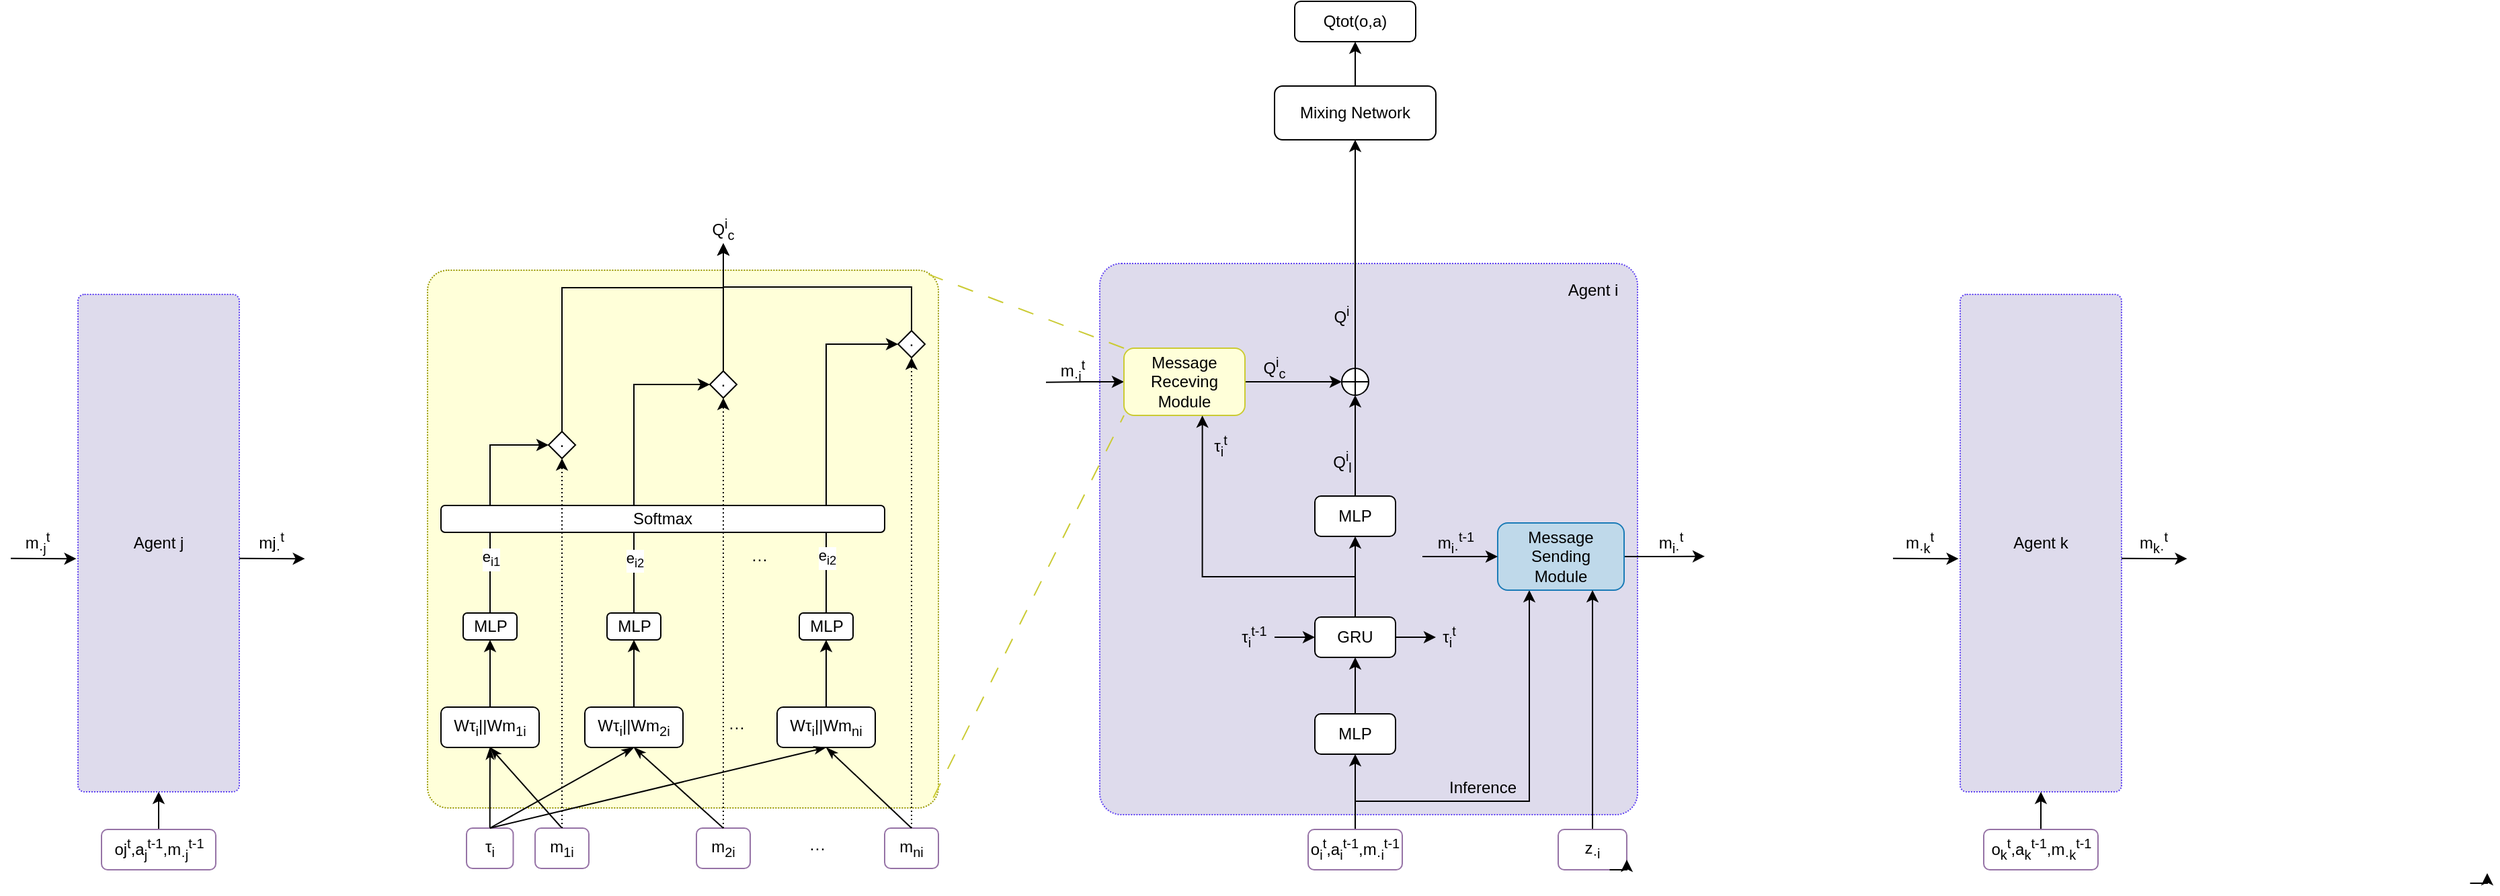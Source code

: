 <mxfile version="24.8.0">
  <diagram name="第 1 页" id="IS1YIhIyGcCp1zh6kRXE">
    <mxGraphModel dx="1442" dy="1559" grid="1" gridSize="10" guides="1" tooltips="1" connect="1" arrows="1" fold="1" page="1" pageScale="1" pageWidth="827" pageHeight="1169" math="0" shadow="0">
      <root>
        <mxCell id="0" />
        <mxCell id="1" parent="0" />
        <mxCell id="eI0VBQEDJUcGqaeWiOvq-114" value="" style="rounded=1;whiteSpace=wrap;html=1;strokeColor=#5e40f2;align=center;verticalAlign=middle;fontFamily=Helvetica;fontSize=12;resizable=1;fillColor=#dedbec;shadow=0;glass=0;arcSize=4;dashed=1;dashPattern=1 1;" vertex="1" parent="1">
          <mxGeometry x="40" y="140" width="400" height="410" as="geometry" />
        </mxCell>
        <mxCell id="eI0VBQEDJUcGqaeWiOvq-105" value="" style="rounded=1;whiteSpace=wrap;html=1;strokeColor=#999900;align=center;verticalAlign=middle;fontFamily=Helvetica;fontSize=12;resizable=1;fillColor=#ffffd9;shadow=0;glass=0;arcSize=4;dashed=1;dashPattern=1 1;" vertex="1" parent="1">
          <mxGeometry x="-460" y="145" width="380" height="400" as="geometry" />
        </mxCell>
        <mxCell id="eI0VBQEDJUcGqaeWiOvq-95" value="" style="endArrow=classic;html=1;rounded=0;exitX=0.5;exitY=0;exitDx=0;exitDy=0;entryX=0;entryY=0.5;entryDx=0;entryDy=0;edgeStyle=orthogonalEdgeStyle;" edge="1" parent="1" source="eI0VBQEDJUcGqaeWiOvq-76" target="eI0VBQEDJUcGqaeWiOvq-89">
          <mxGeometry relative="1" as="geometry">
            <mxPoint x="-200.03" y="350" as="sourcePoint" />
            <mxPoint x="-144.03" y="180" as="targetPoint" />
          </mxGeometry>
        </mxCell>
        <mxCell id="eI0VBQEDJUcGqaeWiOvq-96" value="e&lt;sub&gt;i2&lt;/sub&gt;" style="edgeLabel;resizable=0;html=1;;align=center;verticalAlign=middle;" connectable="0" vertex="1" parent="eI0VBQEDJUcGqaeWiOvq-95">
          <mxGeometry relative="1" as="geometry">
            <mxPoint y="86" as="offset" />
          </mxGeometry>
        </mxCell>
        <mxCell id="eI0VBQEDJUcGqaeWiOvq-91" value="" style="endArrow=classic;html=1;rounded=0;exitX=0.5;exitY=0;exitDx=0;exitDy=0;entryX=0;entryY=0.5;entryDx=0;entryDy=0;edgeStyle=orthogonalEdgeStyle;" edge="1" parent="1" source="eI0VBQEDJUcGqaeWiOvq-75" target="eI0VBQEDJUcGqaeWiOvq-90">
          <mxGeometry relative="1" as="geometry">
            <mxPoint x="-330.03" y="279.47" as="sourcePoint" />
            <mxPoint x="-287.03" y="154.47" as="targetPoint" />
          </mxGeometry>
        </mxCell>
        <mxCell id="eI0VBQEDJUcGqaeWiOvq-92" value="e&lt;sub&gt;i2&lt;/sub&gt;" style="edgeLabel;resizable=0;html=1;;align=center;verticalAlign=middle;" connectable="0" vertex="1" parent="eI0VBQEDJUcGqaeWiOvq-91">
          <mxGeometry relative="1" as="geometry">
            <mxPoint y="74" as="offset" />
          </mxGeometry>
        </mxCell>
        <mxCell id="eI0VBQEDJUcGqaeWiOvq-8" style="edgeStyle=orthogonalEdgeStyle;rounded=0;orthogonalLoop=1;jettySize=auto;html=1;exitX=0.5;exitY=0;exitDx=0;exitDy=0;entryX=0.5;entryY=1;entryDx=0;entryDy=0;" edge="1" parent="1" source="eI0VBQEDJUcGqaeWiOvq-1" target="eI0VBQEDJUcGqaeWiOvq-4">
          <mxGeometry relative="1" as="geometry" />
        </mxCell>
        <mxCell id="eI0VBQEDJUcGqaeWiOvq-1" value="MLP" style="rounded=1;whiteSpace=wrap;html=1;" vertex="1" parent="1">
          <mxGeometry x="200" y="475" width="60" height="30" as="geometry" />
        </mxCell>
        <mxCell id="eI0VBQEDJUcGqaeWiOvq-9" style="edgeStyle=orthogonalEdgeStyle;rounded=0;orthogonalLoop=1;jettySize=auto;html=1;exitX=0.5;exitY=0;exitDx=0;exitDy=0;entryX=0.5;entryY=1;entryDx=0;entryDy=0;" edge="1" parent="1" source="eI0VBQEDJUcGqaeWiOvq-4" target="eI0VBQEDJUcGqaeWiOvq-19">
          <mxGeometry relative="1" as="geometry">
            <mxPoint x="230" y="363" as="targetPoint" />
          </mxGeometry>
        </mxCell>
        <mxCell id="eI0VBQEDJUcGqaeWiOvq-4" value="GRU" style="rounded=1;whiteSpace=wrap;html=1;" vertex="1" parent="1">
          <mxGeometry x="200" y="403" width="60" height="30" as="geometry" />
        </mxCell>
        <mxCell id="eI0VBQEDJUcGqaeWiOvq-7" value="" style="endArrow=classic;html=1;rounded=0;entryX=0.5;entryY=1;entryDx=0;entryDy=0;" edge="1" parent="1" source="eI0VBQEDJUcGqaeWiOvq-6" target="eI0VBQEDJUcGqaeWiOvq-1">
          <mxGeometry width="50" height="50" relative="1" as="geometry">
            <mxPoint x="230" y="600" as="sourcePoint" />
            <mxPoint x="280" y="550" as="targetPoint" />
            <Array as="points">
              <mxPoint x="230" y="540" />
            </Array>
          </mxGeometry>
        </mxCell>
        <mxCell id="eI0VBQEDJUcGqaeWiOvq-122" style="edgeStyle=orthogonalEdgeStyle;rounded=0;orthogonalLoop=1;jettySize=auto;html=1;exitX=0.5;exitY=0;exitDx=0;exitDy=0;entryX=0.25;entryY=1;entryDx=0;entryDy=0;fontFamily=Helvetica;fontSize=12;fontColor=default;resizable=1;" edge="1" parent="1" source="eI0VBQEDJUcGqaeWiOvq-6" target="eI0VBQEDJUcGqaeWiOvq-31">
          <mxGeometry relative="1" as="geometry">
            <Array as="points">
              <mxPoint x="230" y="540" />
              <mxPoint x="360" y="540" />
            </Array>
          </mxGeometry>
        </mxCell>
        <mxCell id="eI0VBQEDJUcGqaeWiOvq-6" value="o&lt;sub&gt;i&lt;/sub&gt;&lt;sup&gt;t&lt;/sup&gt;,a&lt;sub&gt;i&lt;/sub&gt;&lt;sup&gt;t-1&lt;/sup&gt;,m&lt;sub&gt;·i&lt;/sub&gt;&lt;sup&gt;t-1&lt;/sup&gt;" style="text;html=1;align=center;verticalAlign=middle;whiteSpace=wrap;rounded=1;fillColor=none;strokeColor=#9673a6;" vertex="1" parent="1">
          <mxGeometry x="195" y="561" width="70" height="30" as="geometry" />
        </mxCell>
        <mxCell id="eI0VBQEDJUcGqaeWiOvq-115" style="edgeStyle=orthogonalEdgeStyle;rounded=0;orthogonalLoop=1;jettySize=auto;html=1;exitX=0.5;exitY=0;exitDx=0;exitDy=0;entryX=0.5;entryY=1;entryDx=0;entryDy=0;fontFamily=Helvetica;fontSize=12;fontColor=default;resizable=1;" edge="1" parent="1" source="eI0VBQEDJUcGqaeWiOvq-19" target="eI0VBQEDJUcGqaeWiOvq-40">
          <mxGeometry relative="1" as="geometry" />
        </mxCell>
        <mxCell id="eI0VBQEDJUcGqaeWiOvq-19" value="MLP" style="rounded=1;whiteSpace=wrap;html=1;" vertex="1" parent="1">
          <mxGeometry x="200" y="313" width="60" height="30" as="geometry" />
        </mxCell>
        <mxCell id="eI0VBQEDJUcGqaeWiOvq-26" style="edgeStyle=orthogonalEdgeStyle;rounded=0;orthogonalLoop=1;jettySize=auto;html=1;exitX=0.5;exitY=0;exitDx=0;exitDy=0;" edge="1" parent="1" source="eI0VBQEDJUcGqaeWiOvq-23" target="eI0VBQEDJUcGqaeWiOvq-25">
          <mxGeometry relative="1" as="geometry" />
        </mxCell>
        <mxCell id="eI0VBQEDJUcGqaeWiOvq-23" value="Mixing Network" style="rounded=1;whiteSpace=wrap;html=1;" vertex="1" parent="1">
          <mxGeometry x="170" y="8" width="120" height="40" as="geometry" />
        </mxCell>
        <mxCell id="eI0VBQEDJUcGqaeWiOvq-25" value="Qtot(o,a)" style="rounded=1;whiteSpace=wrap;html=1;" vertex="1" parent="1">
          <mxGeometry x="185" y="-55" width="90" height="30" as="geometry" />
        </mxCell>
        <mxCell id="eI0VBQEDJUcGqaeWiOvq-27" value="" style="endArrow=classic;html=1;rounded=0;entryX=0;entryY=0.5;entryDx=0;entryDy=0;exitX=1;exitY=0.5;exitDx=0;exitDy=0;" edge="1" parent="1" source="eI0VBQEDJUcGqaeWiOvq-29" target="eI0VBQEDJUcGqaeWiOvq-4">
          <mxGeometry width="50" height="50" relative="1" as="geometry">
            <mxPoint x="140" y="417.71" as="sourcePoint" />
            <mxPoint x="200" y="418" as="targetPoint" />
          </mxGeometry>
        </mxCell>
        <mxCell id="eI0VBQEDJUcGqaeWiOvq-28" value="" style="endArrow=classic;html=1;rounded=0;exitX=1;exitY=0.5;exitDx=0;exitDy=0;entryX=0;entryY=0.5;entryDx=0;entryDy=0;" edge="1" parent="1" source="eI0VBQEDJUcGqaeWiOvq-4" target="eI0VBQEDJUcGqaeWiOvq-100">
          <mxGeometry width="50" height="50" relative="1" as="geometry">
            <mxPoint x="275" y="417.71" as="sourcePoint" />
            <mxPoint x="290" y="418" as="targetPoint" />
          </mxGeometry>
        </mxCell>
        <mxCell id="eI0VBQEDJUcGqaeWiOvq-29" value="τ&lt;sub&gt;i&lt;/sub&gt;&lt;sup&gt;t-1&lt;/sup&gt;" style="text;html=1;align=center;verticalAlign=middle;whiteSpace=wrap;rounded=0;" vertex="1" parent="1">
          <mxGeometry x="140" y="403" width="30" height="30" as="geometry" />
        </mxCell>
        <mxCell id="eI0VBQEDJUcGqaeWiOvq-63" style="edgeStyle=orthogonalEdgeStyle;rounded=0;orthogonalLoop=1;jettySize=auto;html=1;exitX=0.5;exitY=0;exitDx=0;exitDy=0;entryX=0.5;entryY=1;entryDx=0;entryDy=0;endArrow=classicThin;endFill=1;" edge="1" parent="1" source="eI0VBQEDJUcGqaeWiOvq-30" target="eI0VBQEDJUcGqaeWiOvq-57">
          <mxGeometry relative="1" as="geometry" />
        </mxCell>
        <mxCell id="eI0VBQEDJUcGqaeWiOvq-30" value="τ&lt;sub&gt;i&lt;/sub&gt;" style="text;html=1;align=center;verticalAlign=middle;whiteSpace=wrap;rounded=1;fillColor=none;strokeColor=#9673a6;" vertex="1" parent="1">
          <mxGeometry x="-431" y="560" width="34.75" height="30" as="geometry" />
        </mxCell>
        <mxCell id="eI0VBQEDJUcGqaeWiOvq-127" style="edgeStyle=orthogonalEdgeStyle;rounded=0;orthogonalLoop=1;jettySize=auto;html=1;exitX=1;exitY=0.5;exitDx=0;exitDy=0;fontFamily=Helvetica;fontSize=12;fontColor=default;resizable=1;" edge="1" parent="1" source="eI0VBQEDJUcGqaeWiOvq-31">
          <mxGeometry relative="1" as="geometry">
            <mxPoint x="490" y="357.857" as="targetPoint" />
          </mxGeometry>
        </mxCell>
        <mxCell id="eI0VBQEDJUcGqaeWiOvq-31" value="Message&lt;br&gt;Sending&lt;br&gt;Module" style="rounded=1;whiteSpace=wrap;html=1;fillColor=#bfd9ea;strokeColor=#1a7bb7;" vertex="1" parent="1">
          <mxGeometry x="336" y="333" width="94" height="50" as="geometry" />
        </mxCell>
        <mxCell id="eI0VBQEDJUcGqaeWiOvq-37" style="edgeStyle=orthogonalEdgeStyle;rounded=0;orthogonalLoop=1;jettySize=auto;html=1;exitX=1;exitY=0.5;exitDx=0;exitDy=0;entryX=0;entryY=0.5;entryDx=0;entryDy=0;" edge="1" parent="1" source="eI0VBQEDJUcGqaeWiOvq-36" target="eI0VBQEDJUcGqaeWiOvq-40">
          <mxGeometry relative="1" as="geometry">
            <mxPoint x="185.0" y="263" as="targetPoint" />
          </mxGeometry>
        </mxCell>
        <mxCell id="eI0VBQEDJUcGqaeWiOvq-112" style="rounded=0;orthogonalLoop=1;jettySize=auto;html=1;exitX=0;exitY=0;exitDx=0;exitDy=0;fontFamily=Helvetica;fontSize=12;fontColor=default;resizable=1;endArrow=none;endFill=0;strokeColor=#cbcb34;dashed=1;dashPattern=12 12;entryX=0.981;entryY=0.008;entryDx=0;entryDy=0;entryPerimeter=0;" edge="1" parent="1" source="eI0VBQEDJUcGqaeWiOvq-36" target="eI0VBQEDJUcGqaeWiOvq-105">
          <mxGeometry relative="1" as="geometry">
            <mxPoint x="-100" y="100" as="targetPoint" />
          </mxGeometry>
        </mxCell>
        <mxCell id="eI0VBQEDJUcGqaeWiOvq-128" style="edgeStyle=orthogonalEdgeStyle;rounded=0;orthogonalLoop=1;jettySize=auto;html=1;exitX=0;exitY=0.5;exitDx=0;exitDy=0;fontFamily=Helvetica;fontSize=12;fontColor=default;resizable=1;endArrow=none;endFill=0;startArrow=classic;startFill=1;" edge="1" parent="1" source="eI0VBQEDJUcGqaeWiOvq-36">
          <mxGeometry relative="1" as="geometry">
            <mxPoint y="228.333" as="targetPoint" />
          </mxGeometry>
        </mxCell>
        <mxCell id="eI0VBQEDJUcGqaeWiOvq-36" value="Message&lt;br&gt;Receving&lt;br&gt;Module" style="rounded=1;whiteSpace=wrap;html=1;fillColor=#ffffd9;strokeColor=#cbcb34;" vertex="1" parent="1">
          <mxGeometry x="58" y="203" width="90" height="50" as="geometry" />
        </mxCell>
        <mxCell id="eI0VBQEDJUcGqaeWiOvq-38" value="Q&lt;sup&gt;i&lt;/sup&gt;&lt;sub&gt;c&lt;/sub&gt;" style="text;html=1;align=center;verticalAlign=middle;whiteSpace=wrap;rounded=0;" vertex="1" parent="1">
          <mxGeometry x="140" y="203" width="60" height="30" as="geometry" />
        </mxCell>
        <mxCell id="eI0VBQEDJUcGqaeWiOvq-39" value="τ&lt;sub&gt;i&lt;/sub&gt;&lt;sup&gt;t&lt;/sup&gt;" style="text;html=1;align=center;verticalAlign=middle;whiteSpace=wrap;rounded=0;" vertex="1" parent="1">
          <mxGeometry x="120" y="263" width="20" height="25" as="geometry" />
        </mxCell>
        <mxCell id="eI0VBQEDJUcGqaeWiOvq-116" style="edgeStyle=orthogonalEdgeStyle;rounded=0;orthogonalLoop=1;jettySize=auto;html=1;exitX=0.5;exitY=0;exitDx=0;exitDy=0;entryX=0.5;entryY=1;entryDx=0;entryDy=0;fontFamily=Helvetica;fontSize=12;fontColor=default;resizable=1;" edge="1" parent="1" source="eI0VBQEDJUcGqaeWiOvq-40" target="eI0VBQEDJUcGqaeWiOvq-23">
          <mxGeometry relative="1" as="geometry" />
        </mxCell>
        <mxCell id="eI0VBQEDJUcGqaeWiOvq-40" value="" style="shape=orEllipse;perimeter=ellipsePerimeter;whiteSpace=wrap;html=1;backgroundOutline=1;" vertex="1" parent="1">
          <mxGeometry x="220" y="218" width="20" height="20" as="geometry" />
        </mxCell>
        <mxCell id="eI0VBQEDJUcGqaeWiOvq-41" value="Q&lt;sup&gt;i&lt;/sup&gt;&lt;sub&gt;l&lt;/sub&gt;" style="text;html=1;align=center;verticalAlign=middle;whiteSpace=wrap;rounded=0;" vertex="1" parent="1">
          <mxGeometry x="207.5" y="273" width="25" height="30" as="geometry" />
        </mxCell>
        <mxCell id="eI0VBQEDJUcGqaeWiOvq-44" value="Q&lt;sup&gt;i&lt;/sup&gt;" style="text;html=1;align=center;verticalAlign=middle;whiteSpace=wrap;rounded=0;" vertex="1" parent="1">
          <mxGeometry x="190" y="163" width="60" height="30" as="geometry" />
        </mxCell>
        <mxCell id="eI0VBQEDJUcGqaeWiOvq-123" style="edgeStyle=orthogonalEdgeStyle;rounded=0;orthogonalLoop=1;jettySize=auto;html=1;exitX=0.5;exitY=0;exitDx=0;exitDy=0;entryX=0.75;entryY=1;entryDx=0;entryDy=0;fontFamily=Helvetica;fontSize=12;fontColor=default;resizable=1;" edge="1" parent="1" source="eI0VBQEDJUcGqaeWiOvq-46" target="eI0VBQEDJUcGqaeWiOvq-31">
          <mxGeometry relative="1" as="geometry" />
        </mxCell>
        <mxCell id="eI0VBQEDJUcGqaeWiOvq-46" value="z&lt;sub&gt;·i&lt;/sub&gt;" style="text;html=1;align=center;verticalAlign=middle;whiteSpace=wrap;rounded=1;fillColor=none;strokeColor=#9673a6;" vertex="1" parent="1">
          <mxGeometry x="381" y="561" width="51" height="30" as="geometry" />
        </mxCell>
        <mxCell id="eI0VBQEDJUcGqaeWiOvq-48" value="m&lt;sub&gt;i·&lt;/sub&gt;&lt;sup&gt;t&lt;/sup&gt;" style="text;html=1;align=center;verticalAlign=middle;whiteSpace=wrap;rounded=0;" vertex="1" parent="1">
          <mxGeometry x="450" y="333" width="30" height="30" as="geometry" />
        </mxCell>
        <mxCell id="eI0VBQEDJUcGqaeWiOvq-49" value="Inference" style="text;html=1;align=center;verticalAlign=middle;whiteSpace=wrap;rounded=0;" vertex="1" parent="1">
          <mxGeometry x="300" y="520" width="50" height="20" as="geometry" />
        </mxCell>
        <mxCell id="eI0VBQEDJUcGqaeWiOvq-52" value="m&lt;sub&gt;·i&lt;/sub&gt;&lt;sup&gt;t&lt;/sup&gt;" style="text;html=1;align=center;verticalAlign=middle;whiteSpace=wrap;rounded=0;" vertex="1" parent="1">
          <mxGeometry y="210" width="40" height="20" as="geometry" />
        </mxCell>
        <mxCell id="eI0VBQEDJUcGqaeWiOvq-77" style="edgeStyle=orthogonalEdgeStyle;rounded=0;orthogonalLoop=1;jettySize=auto;html=1;exitX=0.5;exitY=0;exitDx=0;exitDy=0;entryX=0.5;entryY=1;entryDx=0;entryDy=0;" edge="1" parent="1" source="eI0VBQEDJUcGqaeWiOvq-57" target="eI0VBQEDJUcGqaeWiOvq-74">
          <mxGeometry relative="1" as="geometry" />
        </mxCell>
        <mxCell id="eI0VBQEDJUcGqaeWiOvq-57" value="Wτ&lt;sub&gt;i&lt;/sub&gt;||Wm&lt;sub&gt;1i&lt;/sub&gt;" style="rounded=1;whiteSpace=wrap;html=1;" vertex="1" parent="1">
          <mxGeometry x="-450" y="470" width="73" height="30" as="geometry" />
        </mxCell>
        <mxCell id="eI0VBQEDJUcGqaeWiOvq-78" style="edgeStyle=orthogonalEdgeStyle;rounded=0;orthogonalLoop=1;jettySize=auto;html=1;exitX=0.5;exitY=0;exitDx=0;exitDy=0;entryX=0.5;entryY=1;entryDx=0;entryDy=0;" edge="1" parent="1" source="eI0VBQEDJUcGqaeWiOvq-58" target="eI0VBQEDJUcGqaeWiOvq-75">
          <mxGeometry relative="1" as="geometry" />
        </mxCell>
        <mxCell id="eI0VBQEDJUcGqaeWiOvq-58" value="Wτ&lt;sub&gt;i&lt;/sub&gt;||Wm&lt;sub&gt;2i&lt;/sub&gt;" style="rounded=1;whiteSpace=wrap;html=1;" vertex="1" parent="1">
          <mxGeometry x="-343" y="470" width="73" height="30" as="geometry" />
        </mxCell>
        <mxCell id="eI0VBQEDJUcGqaeWiOvq-79" style="edgeStyle=orthogonalEdgeStyle;rounded=0;orthogonalLoop=1;jettySize=auto;html=1;exitX=0.5;exitY=0;exitDx=0;exitDy=0;entryX=0.5;entryY=1;entryDx=0;entryDy=0;" edge="1" parent="1" source="eI0VBQEDJUcGqaeWiOvq-59" target="eI0VBQEDJUcGqaeWiOvq-76">
          <mxGeometry relative="1" as="geometry" />
        </mxCell>
        <mxCell id="eI0VBQEDJUcGqaeWiOvq-59" value="Wτ&lt;sub&gt;i&lt;/sub&gt;||Wm&lt;sub&gt;ni&lt;/sub&gt;" style="rounded=1;whiteSpace=wrap;html=1;" vertex="1" parent="1">
          <mxGeometry x="-200" y="470" width="73" height="30" as="geometry" />
        </mxCell>
        <mxCell id="eI0VBQEDJUcGqaeWiOvq-60" value="···" style="text;html=1;align=center;verticalAlign=middle;whiteSpace=wrap;rounded=0;" vertex="1" parent="1">
          <mxGeometry x="-260" y="475" width="60" height="20" as="geometry" />
        </mxCell>
        <mxCell id="eI0VBQEDJUcGqaeWiOvq-64" style="rounded=0;orthogonalLoop=1;jettySize=auto;html=1;exitX=0.5;exitY=0;exitDx=0;exitDy=0;entryX=0.5;entryY=1;entryDx=0;entryDy=0;endArrow=classicThin;endFill=1;" edge="1" parent="1" source="eI0VBQEDJUcGqaeWiOvq-61" target="eI0VBQEDJUcGqaeWiOvq-57">
          <mxGeometry relative="1" as="geometry" />
        </mxCell>
        <mxCell id="eI0VBQEDJUcGqaeWiOvq-61" value="m&lt;sub&gt;1i&lt;/sub&gt;" style="text;html=1;align=center;verticalAlign=middle;whiteSpace=wrap;rounded=1;fillColor=none;strokeColor=#9673a6;" vertex="1" parent="1">
          <mxGeometry x="-380" y="560" width="40" height="30" as="geometry" />
        </mxCell>
        <mxCell id="eI0VBQEDJUcGqaeWiOvq-65" value="m&lt;sub&gt;2i&lt;/sub&gt;" style="text;html=1;align=center;verticalAlign=middle;whiteSpace=wrap;rounded=1;fillColor=none;strokeColor=#9673a6;" vertex="1" parent="1">
          <mxGeometry x="-260" y="560" width="40" height="30" as="geometry" />
        </mxCell>
        <mxCell id="eI0VBQEDJUcGqaeWiOvq-66" value="···" style="text;html=1;align=center;verticalAlign=middle;whiteSpace=wrap;rounded=0;fillColor=none;strokeColor=none;" vertex="1" parent="1">
          <mxGeometry x="-200" y="565" width="60" height="20" as="geometry" />
        </mxCell>
        <mxCell id="eI0VBQEDJUcGqaeWiOvq-99" style="edgeStyle=orthogonalEdgeStyle;rounded=0;orthogonalLoop=1;jettySize=auto;html=1;exitX=0.5;exitY=0;exitDx=0;exitDy=0;entryX=0.5;entryY=1;entryDx=0;entryDy=0;fontFamily=Helvetica;fontSize=12;fontColor=default;resizable=1;dashed=1;dashPattern=1 2;" edge="1" parent="1" source="eI0VBQEDJUcGqaeWiOvq-67" target="eI0VBQEDJUcGqaeWiOvq-89">
          <mxGeometry relative="1" as="geometry" />
        </mxCell>
        <mxCell id="eI0VBQEDJUcGqaeWiOvq-67" value="m&lt;sub&gt;ni&lt;/sub&gt;" style="text;html=1;align=center;verticalAlign=middle;whiteSpace=wrap;rounded=1;fillColor=none;strokeColor=#9673a6;" vertex="1" parent="1">
          <mxGeometry x="-120" y="560" width="40" height="30" as="geometry" />
        </mxCell>
        <mxCell id="eI0VBQEDJUcGqaeWiOvq-70" style="rounded=0;orthogonalLoop=1;jettySize=auto;html=1;exitX=0.5;exitY=0;exitDx=0;exitDy=0;entryX=0.5;entryY=1;entryDx=0;entryDy=0;endArrow=classicThin;endFill=1;" edge="1" parent="1" source="eI0VBQEDJUcGqaeWiOvq-30" target="eI0VBQEDJUcGqaeWiOvq-58">
          <mxGeometry relative="1" as="geometry">
            <mxPoint x="-330" y="555" as="sourcePoint" />
            <mxPoint x="-330" y="520" as="targetPoint" />
          </mxGeometry>
        </mxCell>
        <mxCell id="eI0VBQEDJUcGqaeWiOvq-71" style="rounded=0;orthogonalLoop=1;jettySize=auto;html=1;exitX=0.5;exitY=0;exitDx=0;exitDy=0;entryX=0.5;entryY=1;entryDx=0;entryDy=0;endArrow=classicThin;endFill=1;" edge="1" parent="1" source="eI0VBQEDJUcGqaeWiOvq-30" target="eI0VBQEDJUcGqaeWiOvq-59">
          <mxGeometry relative="1" as="geometry">
            <mxPoint x="-403" y="545" as="sourcePoint" />
            <mxPoint x="-296" y="510" as="targetPoint" />
          </mxGeometry>
        </mxCell>
        <mxCell id="eI0VBQEDJUcGqaeWiOvq-72" style="rounded=0;orthogonalLoop=1;jettySize=auto;html=1;entryX=0.5;entryY=1;entryDx=0;entryDy=0;endArrow=classicThin;endFill=1;exitX=0.5;exitY=0;exitDx=0;exitDy=0;" edge="1" parent="1" source="eI0VBQEDJUcGqaeWiOvq-67" target="eI0VBQEDJUcGqaeWiOvq-59">
          <mxGeometry relative="1" as="geometry">
            <mxPoint x="-65" y="645" as="sourcePoint" />
            <mxPoint x="-318.5" y="555" as="targetPoint" />
          </mxGeometry>
        </mxCell>
        <mxCell id="eI0VBQEDJUcGqaeWiOvq-73" style="rounded=0;orthogonalLoop=1;jettySize=auto;html=1;exitX=0.5;exitY=0;exitDx=0;exitDy=0;entryX=0.5;entryY=1;entryDx=0;entryDy=0;endArrow=classicThin;endFill=1;" edge="1" parent="1" source="eI0VBQEDJUcGqaeWiOvq-65" target="eI0VBQEDJUcGqaeWiOvq-58">
          <mxGeometry relative="1" as="geometry">
            <mxPoint x="-257" y="580" as="sourcePoint" />
            <mxPoint x="-310" y="545" as="targetPoint" />
          </mxGeometry>
        </mxCell>
        <mxCell id="eI0VBQEDJUcGqaeWiOvq-74" value="MLP" style="rounded=1;whiteSpace=wrap;html=1;" vertex="1" parent="1">
          <mxGeometry x="-433.5" y="400" width="40" height="20" as="geometry" />
        </mxCell>
        <mxCell id="eI0VBQEDJUcGqaeWiOvq-75" value="MLP" style="rounded=1;whiteSpace=wrap;html=1;" vertex="1" parent="1">
          <mxGeometry x="-326.5" y="400" width="40" height="20" as="geometry" />
        </mxCell>
        <mxCell id="eI0VBQEDJUcGqaeWiOvq-76" value="MLP" style="rounded=1;whiteSpace=wrap;html=1;" vertex="1" parent="1">
          <mxGeometry x="-183.5" y="400" width="40" height="20" as="geometry" />
        </mxCell>
        <mxCell id="eI0VBQEDJUcGqaeWiOvq-83" value="" style="endArrow=classic;html=1;rounded=0;exitX=0.5;exitY=0;exitDx=0;exitDy=0;entryX=0;entryY=0.5;entryDx=0;entryDy=0;edgeStyle=orthogonalEdgeStyle;" edge="1" parent="1" source="eI0VBQEDJUcGqaeWiOvq-74" target="eI0VBQEDJUcGqaeWiOvq-87">
          <mxGeometry relative="1" as="geometry">
            <mxPoint x="-500" y="375.42" as="sourcePoint" />
            <mxPoint x="-459.8" y="250.0" as="targetPoint" />
          </mxGeometry>
        </mxCell>
        <mxCell id="eI0VBQEDJUcGqaeWiOvq-84" value="e&lt;sub&gt;i1&lt;/sub&gt;" style="edgeLabel;resizable=0;html=1;;align=center;verticalAlign=middle;" connectable="0" vertex="1" parent="eI0VBQEDJUcGqaeWiOvq-83">
          <mxGeometry relative="1" as="geometry">
            <mxPoint y="44" as="offset" />
          </mxGeometry>
        </mxCell>
        <mxCell id="eI0VBQEDJUcGqaeWiOvq-81" value="Softmax" style="rounded=1;whiteSpace=wrap;html=1;" vertex="1" parent="1">
          <mxGeometry x="-450" y="320" width="330" height="20" as="geometry" />
        </mxCell>
        <mxCell id="eI0VBQEDJUcGqaeWiOvq-108" style="edgeStyle=orthogonalEdgeStyle;rounded=0;orthogonalLoop=1;jettySize=auto;html=1;exitX=0.5;exitY=0;exitDx=0;exitDy=0;fontFamily=Helvetica;fontSize=12;fontColor=default;resizable=1;entryX=0.5;entryY=1;entryDx=0;entryDy=0;" edge="1" parent="1" target="eI0VBQEDJUcGqaeWiOvq-107">
          <mxGeometry relative="1" as="geometry">
            <mxPoint x="-360" y="268" as="sourcePoint" />
            <mxPoint x="-240" y="128" as="targetPoint" />
            <Array as="points">
              <mxPoint x="-360" y="158" />
              <mxPoint x="-240" y="158" />
            </Array>
          </mxGeometry>
        </mxCell>
        <mxCell id="eI0VBQEDJUcGqaeWiOvq-87" value="·" style="rhombus;whiteSpace=wrap;html=1;movable=1;resizable=1;rotatable=1;deletable=1;editable=1;locked=0;connectable=1;container=0;" vertex="1" parent="1">
          <mxGeometry x="-370" y="265" width="20" height="20" as="geometry">
            <mxRectangle x="-310" y="265" width="40" height="30" as="alternateBounds" />
          </mxGeometry>
        </mxCell>
        <mxCell id="eI0VBQEDJUcGqaeWiOvq-110" style="edgeStyle=orthogonalEdgeStyle;rounded=0;orthogonalLoop=1;jettySize=auto;html=1;exitX=0.5;exitY=0;exitDx=0;exitDy=0;entryX=0.5;entryY=1;entryDx=0;entryDy=0;fontFamily=Helvetica;fontSize=12;fontColor=default;resizable=1;" edge="1" parent="1" source="eI0VBQEDJUcGqaeWiOvq-89" target="eI0VBQEDJUcGqaeWiOvq-107">
          <mxGeometry relative="1" as="geometry" />
        </mxCell>
        <mxCell id="eI0VBQEDJUcGqaeWiOvq-89" value="·" style="rhombus;whiteSpace=wrap;html=1;movable=1;resizable=1;rotatable=1;deletable=1;editable=1;locked=0;connectable=1;container=0;" vertex="1" parent="1">
          <mxGeometry x="-110" y="190" width="20" height="20" as="geometry">
            <mxRectangle x="-310" y="265" width="40" height="30" as="alternateBounds" />
          </mxGeometry>
        </mxCell>
        <mxCell id="eI0VBQEDJUcGqaeWiOvq-109" style="edgeStyle=orthogonalEdgeStyle;rounded=0;orthogonalLoop=1;jettySize=auto;html=1;exitX=0.5;exitY=0;exitDx=0;exitDy=0;entryX=0.5;entryY=1;entryDx=0;entryDy=0;fontFamily=Helvetica;fontSize=12;fontColor=default;resizable=1;" edge="1" parent="1" source="eI0VBQEDJUcGqaeWiOvq-90" target="eI0VBQEDJUcGqaeWiOvq-107">
          <mxGeometry relative="1" as="geometry" />
        </mxCell>
        <mxCell id="eI0VBQEDJUcGqaeWiOvq-90" value="·" style="rhombus;whiteSpace=wrap;html=1;movable=1;resizable=1;rotatable=1;deletable=1;editable=1;locked=0;connectable=1;container=0;" vertex="1" parent="1">
          <mxGeometry x="-250" y="220" width="20" height="20" as="geometry">
            <mxRectangle x="-310" y="265" width="40" height="30" as="alternateBounds" />
          </mxGeometry>
        </mxCell>
        <mxCell id="eI0VBQEDJUcGqaeWiOvq-88" style="edgeStyle=orthogonalEdgeStyle;rounded=0;orthogonalLoop=1;jettySize=auto;html=1;exitX=0.5;exitY=0;exitDx=0;exitDy=0;entryX=0.5;entryY=1;entryDx=0;entryDy=0;fontFamily=Helvetica;fontSize=12;fontColor=default;resizable=1;dashed=1;dashPattern=1 2;" edge="1" parent="1" source="eI0VBQEDJUcGqaeWiOvq-61" target="eI0VBQEDJUcGqaeWiOvq-87">
          <mxGeometry relative="1" as="geometry" />
        </mxCell>
        <mxCell id="eI0VBQEDJUcGqaeWiOvq-93" style="edgeStyle=orthogonalEdgeStyle;rounded=0;orthogonalLoop=1;jettySize=auto;html=1;exitX=0.5;exitY=0;exitDx=0;exitDy=0;fontFamily=Helvetica;fontSize=12;fontColor=default;resizable=1;entryX=0.5;entryY=1;entryDx=0;entryDy=0;dashed=1;dashPattern=1 2;" edge="1" parent="1" source="eI0VBQEDJUcGqaeWiOvq-65" target="eI0VBQEDJUcGqaeWiOvq-90">
          <mxGeometry relative="1" as="geometry">
            <mxPoint x="-239.765" y="280" as="targetPoint" />
          </mxGeometry>
        </mxCell>
        <mxCell id="eI0VBQEDJUcGqaeWiOvq-97" value="···" style="text;html=1;align=center;verticalAlign=middle;whiteSpace=wrap;rounded=0;" vertex="1" parent="1">
          <mxGeometry x="-243.5" y="350" width="60" height="20" as="geometry" />
        </mxCell>
        <mxCell id="eI0VBQEDJUcGqaeWiOvq-100" value="τ&lt;sub&gt;i&lt;/sub&gt;&lt;sup&gt;t&lt;/sup&gt;" style="text;html=1;align=center;verticalAlign=middle;whiteSpace=wrap;rounded=0;" vertex="1" parent="1">
          <mxGeometry x="290" y="405.5" width="20" height="25" as="geometry" />
        </mxCell>
        <mxCell id="eI0VBQEDJUcGqaeWiOvq-107" value="Q&lt;sup&gt;i&lt;/sup&gt;&lt;sub&gt;c&lt;/sub&gt;" style="text;html=1;align=center;verticalAlign=middle;whiteSpace=wrap;rounded=0;" vertex="1" parent="1">
          <mxGeometry x="-261.75" y="105" width="43.5" height="20" as="geometry" />
        </mxCell>
        <mxCell id="eI0VBQEDJUcGqaeWiOvq-113" style="rounded=0;orthogonalLoop=1;jettySize=auto;html=1;fontFamily=Helvetica;fontSize=12;fontColor=default;resizable=1;endArrow=none;endFill=0;entryX=0;entryY=1;entryDx=0;entryDy=0;strokeColor=#cbcb34;dashed=1;dashPattern=12 12;exitX=0.99;exitY=0.981;exitDx=0;exitDy=0;exitPerimeter=0;" edge="1" parent="1" source="eI0VBQEDJUcGqaeWiOvq-105" target="eI0VBQEDJUcGqaeWiOvq-36">
          <mxGeometry relative="1" as="geometry">
            <mxPoint x="-100" y="480" as="sourcePoint" />
            <mxPoint x="-80" y="363.5" as="targetPoint" />
          </mxGeometry>
        </mxCell>
        <mxCell id="eI0VBQEDJUcGqaeWiOvq-118" style="edgeStyle=orthogonalEdgeStyle;rounded=0;orthogonalLoop=1;jettySize=auto;html=1;exitX=0.5;exitY=0;exitDx=0;exitDy=0;entryX=0.648;entryY=1.002;entryDx=0;entryDy=0;entryPerimeter=0;fontFamily=Helvetica;fontSize=12;fontColor=default;resizable=1;" edge="1" parent="1" source="eI0VBQEDJUcGqaeWiOvq-4" target="eI0VBQEDJUcGqaeWiOvq-36">
          <mxGeometry relative="1" as="geometry">
            <Array as="points">
              <mxPoint x="230" y="373" />
              <mxPoint x="116" y="373" />
            </Array>
          </mxGeometry>
        </mxCell>
        <mxCell id="eI0VBQEDJUcGqaeWiOvq-124" style="edgeStyle=orthogonalEdgeStyle;rounded=0;orthogonalLoop=1;jettySize=auto;html=1;exitX=0.75;exitY=1;exitDx=0;exitDy=0;entryX=1;entryY=0.75;entryDx=0;entryDy=0;fontFamily=Helvetica;fontSize=12;fontColor=default;resizable=1;" edge="1" parent="1" source="eI0VBQEDJUcGqaeWiOvq-46" target="eI0VBQEDJUcGqaeWiOvq-46">
          <mxGeometry relative="1" as="geometry" />
        </mxCell>
        <mxCell id="eI0VBQEDJUcGqaeWiOvq-130" value="" style="endArrow=classic;html=1;rounded=0;fontFamily=Helvetica;fontSize=12;fontColor=default;resizable=1;entryX=0;entryY=0.5;entryDx=0;entryDy=0;" edge="1" parent="1" target="eI0VBQEDJUcGqaeWiOvq-31">
          <mxGeometry width="50" height="50" relative="1" as="geometry">
            <mxPoint x="280" y="358" as="sourcePoint" />
            <mxPoint x="315" y="340" as="targetPoint" />
          </mxGeometry>
        </mxCell>
        <mxCell id="eI0VBQEDJUcGqaeWiOvq-131" value="m&lt;sub&gt;i·&lt;/sub&gt;&lt;sup&gt;t-1&lt;/sup&gt;" style="text;html=1;align=center;verticalAlign=middle;whiteSpace=wrap;rounded=0;" vertex="1" parent="1">
          <mxGeometry x="290" y="333" width="30" height="30" as="geometry" />
        </mxCell>
        <mxCell id="eI0VBQEDJUcGqaeWiOvq-132" value="Agent k" style="rounded=1;whiteSpace=wrap;html=1;strokeColor=#5e40f2;align=center;verticalAlign=middle;fontFamily=Helvetica;fontSize=12;resizable=1;fillColor=#dedbec;shadow=0;glass=0;arcSize=4;dashed=1;dashPattern=1 1;" vertex="1" parent="1">
          <mxGeometry x="680" y="163" width="120" height="370" as="geometry" />
        </mxCell>
        <mxCell id="eI0VBQEDJUcGqaeWiOvq-173" style="edgeStyle=orthogonalEdgeStyle;rounded=0;orthogonalLoop=1;jettySize=auto;html=1;exitX=0.5;exitY=0;exitDx=0;exitDy=0;entryX=0.5;entryY=1;entryDx=0;entryDy=0;fontFamily=Helvetica;fontSize=12;fontColor=default;resizable=1;" edge="1" parent="1" source="eI0VBQEDJUcGqaeWiOvq-139" target="eI0VBQEDJUcGqaeWiOvq-132">
          <mxGeometry relative="1" as="geometry" />
        </mxCell>
        <mxCell id="eI0VBQEDJUcGqaeWiOvq-139" value="o&lt;sub&gt;k&lt;/sub&gt;&lt;sup&gt;t&lt;/sup&gt;,a&lt;sub&gt;k&lt;/sub&gt;&lt;sup&gt;t-1&lt;/sup&gt;,m&lt;sub&gt;·k&lt;/sub&gt;&lt;sup&gt;t-1&lt;/sup&gt;" style="text;html=1;align=center;verticalAlign=middle;whiteSpace=wrap;rounded=1;fillColor=none;strokeColor=#9673a6;" vertex="1" parent="1">
          <mxGeometry x="697.5" y="561" width="85" height="30" as="geometry" />
        </mxCell>
        <mxCell id="eI0VBQEDJUcGqaeWiOvq-157" value="m&lt;sub&gt;k·&lt;/sub&gt;&lt;sup&gt;t&lt;/sup&gt;" style="text;html=1;align=center;verticalAlign=middle;whiteSpace=wrap;rounded=0;" vertex="1" parent="1">
          <mxGeometry x="809.4" y="333" width="30" height="30" as="geometry" />
        </mxCell>
        <mxCell id="eI0VBQEDJUcGqaeWiOvq-159" value="m&lt;sub&gt;·k&lt;/sub&gt;&lt;sup&gt;t&lt;/sup&gt;" style="text;html=1;align=center;verticalAlign=middle;whiteSpace=wrap;rounded=0;" vertex="1" parent="1">
          <mxGeometry x="630" y="338" width="40" height="20" as="geometry" />
        </mxCell>
        <mxCell id="eI0VBQEDJUcGqaeWiOvq-162" style="edgeStyle=orthogonalEdgeStyle;rounded=0;orthogonalLoop=1;jettySize=auto;html=1;exitX=0.75;exitY=1;exitDx=0;exitDy=0;entryX=1;entryY=0.75;entryDx=0;entryDy=0;fontFamily=Helvetica;fontSize=12;fontColor=default;resizable=1;" edge="1" parent="1">
          <mxGeometry relative="1" as="geometry">
            <mxPoint x="1059.25" y="601" as="sourcePoint" />
            <mxPoint x="1072" y="593.5" as="targetPoint" />
          </mxGeometry>
        </mxCell>
        <mxCell id="eI0VBQEDJUcGqaeWiOvq-168" value="" style="endArrow=classic;html=1;rounded=0;fontFamily=Helvetica;fontSize=12;fontColor=default;resizable=1;entryX=-0.003;entryY=0.22;entryDx=0;entryDy=0;entryPerimeter=0;" edge="1" parent="1">
          <mxGeometry width="50" height="50" relative="1" as="geometry">
            <mxPoint x="630" y="359.41" as="sourcePoint" />
            <mxPoint x="678.8" y="359.61" as="targetPoint" />
          </mxGeometry>
        </mxCell>
        <mxCell id="eI0VBQEDJUcGqaeWiOvq-171" value="" style="endArrow=classic;html=1;rounded=0;fontFamily=Helvetica;fontSize=12;fontColor=default;resizable=1;entryX=-0.003;entryY=0.22;entryDx=0;entryDy=0;entryPerimeter=0;" edge="1" parent="1">
          <mxGeometry width="50" height="50" relative="1" as="geometry">
            <mxPoint x="800.0" y="359.41" as="sourcePoint" />
            <mxPoint x="848.8" y="359.61" as="targetPoint" />
          </mxGeometry>
        </mxCell>
        <mxCell id="eI0VBQEDJUcGqaeWiOvq-175" value="Agent i" style="text;html=1;align=center;verticalAlign=middle;whiteSpace=wrap;rounded=0;fontFamily=Helvetica;fontSize=12;fontColor=default;resizable=1;" vertex="1" parent="1">
          <mxGeometry x="376.5" y="145" width="60" height="30" as="geometry" />
        </mxCell>
        <mxCell id="eI0VBQEDJUcGqaeWiOvq-178" value="Agent j" style="rounded=1;whiteSpace=wrap;html=1;strokeColor=#5e40f2;align=center;verticalAlign=middle;fontFamily=Helvetica;fontSize=12;resizable=1;fillColor=#dedbec;shadow=0;glass=0;arcSize=4;dashed=1;dashPattern=1 1;" vertex="1" parent="1">
          <mxGeometry x="-720" y="163" width="120" height="370" as="geometry" />
        </mxCell>
        <mxCell id="eI0VBQEDJUcGqaeWiOvq-179" style="edgeStyle=orthogonalEdgeStyle;rounded=0;orthogonalLoop=1;jettySize=auto;html=1;exitX=0.5;exitY=0;exitDx=0;exitDy=0;entryX=0.5;entryY=1;entryDx=0;entryDy=0;fontFamily=Helvetica;fontSize=12;fontColor=default;resizable=1;" edge="1" parent="1" source="eI0VBQEDJUcGqaeWiOvq-180" target="eI0VBQEDJUcGqaeWiOvq-178">
          <mxGeometry relative="1" as="geometry" />
        </mxCell>
        <mxCell id="eI0VBQEDJUcGqaeWiOvq-180" value="oj&lt;sup&gt;t&lt;/sup&gt;,a&lt;sub&gt;j&lt;/sub&gt;&lt;sup&gt;t-1&lt;/sup&gt;,m&lt;sub&gt;·j&lt;/sub&gt;&lt;sup&gt;t-1&lt;/sup&gt;" style="text;html=1;align=center;verticalAlign=middle;whiteSpace=wrap;rounded=1;fillColor=none;strokeColor=#9673a6;" vertex="1" parent="1">
          <mxGeometry x="-702.5" y="561" width="85" height="30" as="geometry" />
        </mxCell>
        <mxCell id="eI0VBQEDJUcGqaeWiOvq-181" value="mj&lt;sub&gt;·&lt;/sub&gt;&lt;sup&gt;t&lt;/sup&gt;" style="text;html=1;align=center;verticalAlign=middle;whiteSpace=wrap;rounded=0;" vertex="1" parent="1">
          <mxGeometry x="-590.6" y="333" width="30" height="30" as="geometry" />
        </mxCell>
        <mxCell id="eI0VBQEDJUcGqaeWiOvq-182" value="m&lt;sub&gt;·j&lt;/sub&gt;&lt;sup&gt;t&lt;/sup&gt;" style="text;html=1;align=center;verticalAlign=middle;whiteSpace=wrap;rounded=0;" vertex="1" parent="1">
          <mxGeometry x="-770" y="338" width="40" height="20" as="geometry" />
        </mxCell>
        <mxCell id="eI0VBQEDJUcGqaeWiOvq-183" value="" style="endArrow=classic;html=1;rounded=0;fontFamily=Helvetica;fontSize=12;fontColor=default;resizable=1;entryX=-0.003;entryY=0.22;entryDx=0;entryDy=0;entryPerimeter=0;" edge="1" parent="1">
          <mxGeometry width="50" height="50" relative="1" as="geometry">
            <mxPoint x="-770" y="359.41" as="sourcePoint" />
            <mxPoint x="-721.2" y="359.61" as="targetPoint" />
          </mxGeometry>
        </mxCell>
        <mxCell id="eI0VBQEDJUcGqaeWiOvq-184" value="" style="endArrow=classic;html=1;rounded=0;fontFamily=Helvetica;fontSize=12;fontColor=default;resizable=1;entryX=-0.003;entryY=0.22;entryDx=0;entryDy=0;entryPerimeter=0;" edge="1" parent="1">
          <mxGeometry width="50" height="50" relative="1" as="geometry">
            <mxPoint x="-600.0" y="359.41" as="sourcePoint" />
            <mxPoint x="-551.2" y="359.61" as="targetPoint" />
          </mxGeometry>
        </mxCell>
      </root>
    </mxGraphModel>
  </diagram>
</mxfile>
